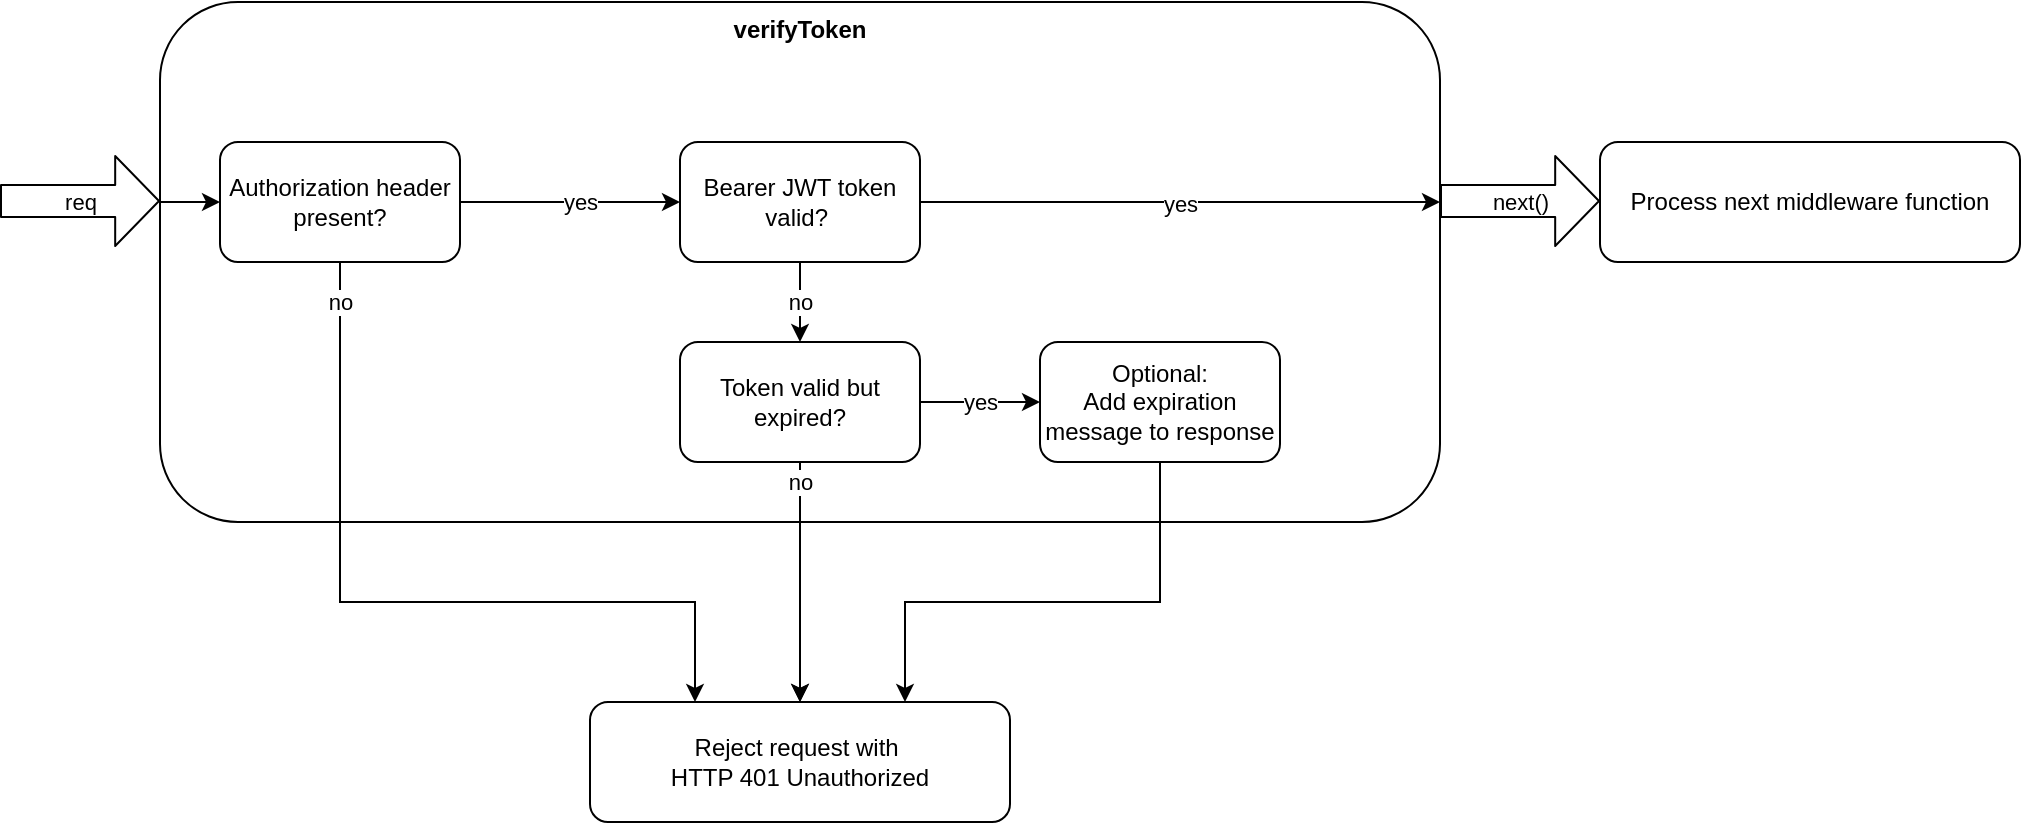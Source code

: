 <mxfile version="14.6.6" type="device"><diagram id="jGl_53A6mp3BjA4_5b9_" name="Page-1"><mxGraphModel dx="1422" dy="767" grid="1" gridSize="10" guides="1" tooltips="1" connect="1" arrows="1" fold="1" page="1" pageScale="1" pageWidth="827" pageHeight="1169" math="0" shadow="0"><root><mxCell id="0"/><mxCell id="1" parent="0"/><mxCell id="eJ-gKpyJX6tvn_gRoH5b-18" value="no" style="edgeStyle=orthogonalEdgeStyle;rounded=0;orthogonalLoop=1;jettySize=auto;html=1;" edge="1" parent="1" source="eJ-gKpyJX6tvn_gRoH5b-1" target="eJ-gKpyJX6tvn_gRoH5b-8"><mxGeometry x="-1" y="-20" relative="1" as="geometry"><mxPoint x="20" y="-20" as="offset"/></mxGeometry></mxCell><mxCell id="eJ-gKpyJX6tvn_gRoH5b-1" value="verifyToken" style="rounded=1;whiteSpace=wrap;html=1;verticalAlign=top;fontStyle=1" vertex="1" parent="1"><mxGeometry x="80" y="120" width="640" height="260" as="geometry"/></mxCell><mxCell id="eJ-gKpyJX6tvn_gRoH5b-2" value="req" style="shape=flexArrow;endArrow=classic;html=1;endWidth=28;endSize=6.97;width=16;" edge="1" parent="1"><mxGeometry width="50" height="50" relative="1" as="geometry"><mxPoint y="219.5" as="sourcePoint"/><mxPoint x="80" y="219.5" as="targetPoint"/></mxGeometry></mxCell><mxCell id="eJ-gKpyJX6tvn_gRoH5b-3" value="next()" style="shape=flexArrow;endArrow=classic;html=1;endWidth=28;endSize=6.97;width=16;" edge="1" parent="1"><mxGeometry width="50" height="50" relative="1" as="geometry"><mxPoint x="720" y="219.5" as="sourcePoint"/><mxPoint x="800" y="219.5" as="targetPoint"/></mxGeometry></mxCell><mxCell id="eJ-gKpyJX6tvn_gRoH5b-11" value="yes" style="edgeStyle=orthogonalEdgeStyle;rounded=0;orthogonalLoop=1;jettySize=auto;html=1;exitX=1;exitY=0.5;exitDx=0;exitDy=0;entryX=0;entryY=0.5;entryDx=0;entryDy=0;" edge="1" parent="1" source="eJ-gKpyJX6tvn_gRoH5b-4" target="eJ-gKpyJX6tvn_gRoH5b-5"><mxGeometry x="0.091" relative="1" as="geometry"><mxPoint as="offset"/></mxGeometry></mxCell><mxCell id="eJ-gKpyJX6tvn_gRoH5b-17" value="no" style="edgeStyle=orthogonalEdgeStyle;rounded=0;orthogonalLoop=1;jettySize=auto;html=1;entryX=0.25;entryY=0;entryDx=0;entryDy=0;" edge="1" parent="1" source="eJ-gKpyJX6tvn_gRoH5b-4" target="eJ-gKpyJX6tvn_gRoH5b-8"><mxGeometry x="-0.899" relative="1" as="geometry"><mxPoint x="400" y="470" as="targetPoint"/><Array as="points"><mxPoint x="170" y="420"/><mxPoint x="348" y="420"/></Array><mxPoint as="offset"/></mxGeometry></mxCell><mxCell id="eJ-gKpyJX6tvn_gRoH5b-4" value="Authorization header present?" style="rounded=1;whiteSpace=wrap;html=1;" vertex="1" parent="1"><mxGeometry x="110" y="190" width="120" height="60" as="geometry"/></mxCell><mxCell id="eJ-gKpyJX6tvn_gRoH5b-12" value="yes" style="edgeStyle=orthogonalEdgeStyle;rounded=0;orthogonalLoop=1;jettySize=auto;html=1;exitX=1;exitY=0.5;exitDx=0;exitDy=0;" edge="1" parent="1" source="eJ-gKpyJX6tvn_gRoH5b-5"><mxGeometry relative="1" as="geometry"><mxPoint x="720" y="220" as="targetPoint"/><mxPoint as="offset"/></mxGeometry></mxCell><mxCell id="eJ-gKpyJX6tvn_gRoH5b-13" value="no" style="edgeStyle=orthogonalEdgeStyle;rounded=0;orthogonalLoop=1;jettySize=auto;html=1;entryX=0.5;entryY=0;entryDx=0;entryDy=0;" edge="1" parent="1" source="eJ-gKpyJX6tvn_gRoH5b-5" target="eJ-gKpyJX6tvn_gRoH5b-6"><mxGeometry relative="1" as="geometry"/></mxCell><mxCell id="eJ-gKpyJX6tvn_gRoH5b-5" value="Bearer JWT token valid?&amp;nbsp;" style="rounded=1;whiteSpace=wrap;html=1;" vertex="1" parent="1"><mxGeometry x="340" y="190" width="120" height="60" as="geometry"/></mxCell><mxCell id="eJ-gKpyJX6tvn_gRoH5b-14" value="no" style="edgeStyle=orthogonalEdgeStyle;rounded=0;orthogonalLoop=1;jettySize=auto;html=1;exitX=0.5;exitY=1;exitDx=0;exitDy=0;entryX=0.5;entryY=0;entryDx=0;entryDy=0;verticalAlign=middle;labelPosition=center;verticalLabelPosition=middle;align=center;" edge="1" parent="1" source="eJ-gKpyJX6tvn_gRoH5b-6" target="eJ-gKpyJX6tvn_gRoH5b-8"><mxGeometry x="-0.833" relative="1" as="geometry"><mxPoint as="offset"/></mxGeometry></mxCell><mxCell id="eJ-gKpyJX6tvn_gRoH5b-15" value="yes" style="edgeStyle=orthogonalEdgeStyle;rounded=0;orthogonalLoop=1;jettySize=auto;html=1;entryX=0;entryY=0.5;entryDx=0;entryDy=0;" edge="1" parent="1" source="eJ-gKpyJX6tvn_gRoH5b-6" target="eJ-gKpyJX6tvn_gRoH5b-7"><mxGeometry relative="1" as="geometry"/></mxCell><mxCell id="eJ-gKpyJX6tvn_gRoH5b-6" value="Token valid but expired?" style="rounded=1;whiteSpace=wrap;html=1;" vertex="1" parent="1"><mxGeometry x="340" y="290" width="120" height="60" as="geometry"/></mxCell><mxCell id="eJ-gKpyJX6tvn_gRoH5b-16" style="edgeStyle=orthogonalEdgeStyle;rounded=0;orthogonalLoop=1;jettySize=auto;html=1;entryX=0.75;entryY=0;entryDx=0;entryDy=0;" edge="1" parent="1" source="eJ-gKpyJX6tvn_gRoH5b-7" target="eJ-gKpyJX6tvn_gRoH5b-8"><mxGeometry relative="1" as="geometry"><Array as="points"><mxPoint x="580" y="420"/><mxPoint x="453" y="420"/></Array></mxGeometry></mxCell><mxCell id="eJ-gKpyJX6tvn_gRoH5b-7" value="Optional:&lt;br&gt;Add expiration message to response" style="rounded=1;whiteSpace=wrap;html=1;" vertex="1" parent="1"><mxGeometry x="520" y="290" width="120" height="60" as="geometry"/></mxCell><mxCell id="eJ-gKpyJX6tvn_gRoH5b-8" value="Reject request with&amp;nbsp;&lt;br&gt;HTTP 401 Unauthorized" style="rounded=1;whiteSpace=wrap;html=1;" vertex="1" parent="1"><mxGeometry x="295" y="470" width="210" height="60" as="geometry"/></mxCell><mxCell id="eJ-gKpyJX6tvn_gRoH5b-9" value="Process next middleware function" style="rounded=1;whiteSpace=wrap;html=1;" vertex="1" parent="1"><mxGeometry x="800" y="190" width="210" height="60" as="geometry"/></mxCell><mxCell id="eJ-gKpyJX6tvn_gRoH5b-10" value="" style="endArrow=classic;html=1;entryX=0;entryY=0.5;entryDx=0;entryDy=0;" edge="1" parent="1" target="eJ-gKpyJX6tvn_gRoH5b-4"><mxGeometry width="50" height="50" relative="1" as="geometry"><mxPoint x="80" y="220" as="sourcePoint"/><mxPoint x="440" y="350" as="targetPoint"/></mxGeometry></mxCell></root></mxGraphModel></diagram></mxfile>